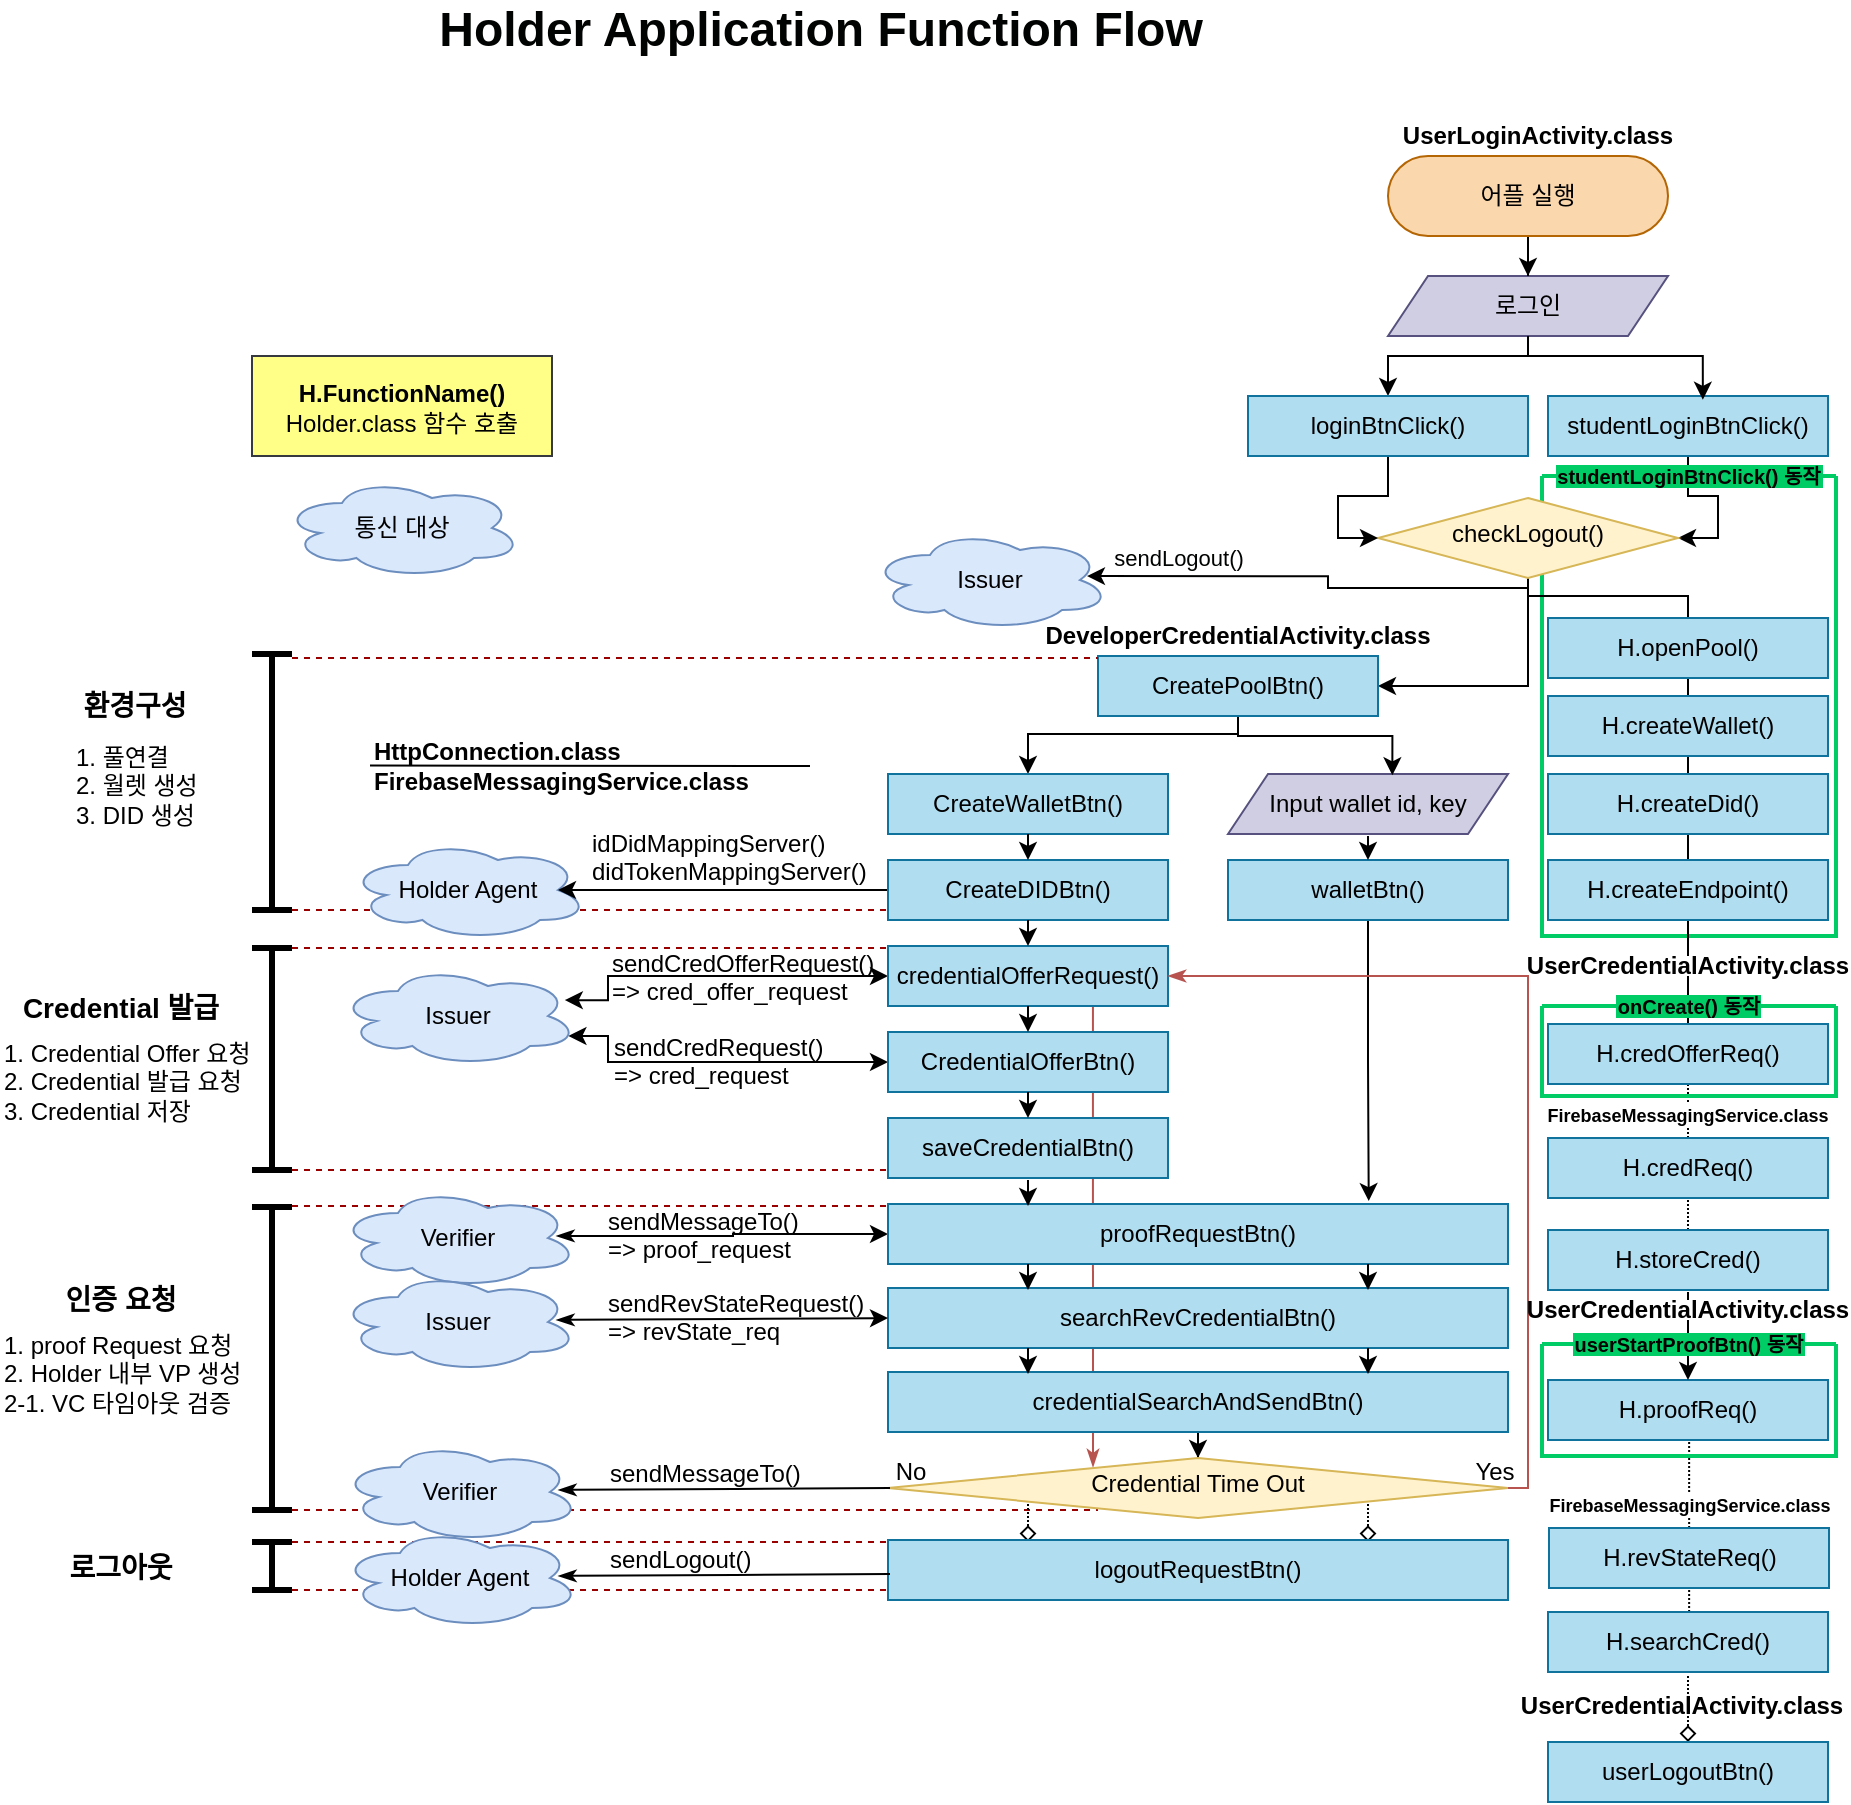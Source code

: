 <mxfile version="16.6.4" type="device"><diagram id="C5RBs43oDa-KdzZeNtuy" name="Page-1"><mxGraphModel dx="701" dy="472" grid="1" gridSize="10" guides="1" tooltips="1" connect="1" arrows="1" fold="1" page="1" pageScale="1" pageWidth="827" pageHeight="1169" math="0" shadow="0"><root><mxCell id="WIyWlLk6GJQsqaUBKTNV-0"/><mxCell id="WIyWlLk6GJQsqaUBKTNV-1" parent="WIyWlLk6GJQsqaUBKTNV-0"/><mxCell id="eIqu_vTWNBkJ_Z2LOoDF-22" value="" style="line;strokeWidth=1;html=1;perimeter=backbonePerimeter;points=[];outlineConnect=0;strokeColor=#990000;dashed=1;" parent="WIyWlLk6GJQsqaUBKTNV-1" vertex="1"><mxGeometry x="144" y="825" width="403" height="10" as="geometry"/></mxCell><mxCell id="eIqu_vTWNBkJ_Z2LOoDF-21" value="" style="line;strokeWidth=1;html=1;perimeter=backbonePerimeter;points=[];outlineConnect=0;strokeColor=#990000;dashed=1;" parent="WIyWlLk6GJQsqaUBKTNV-1" vertex="1"><mxGeometry x="144" y="801" width="403" height="10" as="geometry"/></mxCell><mxCell id="eIqu_vTWNBkJ_Z2LOoDF-17" value="" style="line;strokeWidth=1;html=1;perimeter=backbonePerimeter;points=[];outlineConnect=0;strokeColor=#990000;dashed=1;" parent="WIyWlLk6GJQsqaUBKTNV-1" vertex="1"><mxGeometry x="150" y="785" width="403" height="10" as="geometry"/></mxCell><mxCell id="eIqu_vTWNBkJ_Z2LOoDF-15" value="" style="line;strokeWidth=1;html=1;perimeter=backbonePerimeter;points=[];outlineConnect=0;strokeColor=#990000;dashed=1;" parent="WIyWlLk6GJQsqaUBKTNV-1" vertex="1"><mxGeometry x="150" y="633" width="403" height="10" as="geometry"/></mxCell><mxCell id="eIqu_vTWNBkJ_Z2LOoDF-10" value="" style="line;strokeWidth=1;html=1;perimeter=backbonePerimeter;points=[];outlineConnect=0;strokeColor=#990000;dashed=1;" parent="WIyWlLk6GJQsqaUBKTNV-1" vertex="1"><mxGeometry x="150" y="615" width="403" height="10" as="geometry"/></mxCell><mxCell id="eIqu_vTWNBkJ_Z2LOoDF-9" value="" style="line;strokeWidth=1;html=1;perimeter=backbonePerimeter;points=[];outlineConnect=0;strokeColor=#990000;dashed=1;" parent="WIyWlLk6GJQsqaUBKTNV-1" vertex="1"><mxGeometry x="150" y="504" width="403" height="10" as="geometry"/></mxCell><mxCell id="eIqu_vTWNBkJ_Z2LOoDF-6" value="" style="line;strokeWidth=1;html=1;perimeter=backbonePerimeter;points=[];outlineConnect=0;strokeColor=#990000;dashed=1;" parent="WIyWlLk6GJQsqaUBKTNV-1" vertex="1"><mxGeometry x="150" y="485" width="403" height="10" as="geometry"/></mxCell><mxCell id="JLQOrf-oSDOlbrlvOfCy-137" value="" style="endArrow=diamond;html=1;rounded=1;entryX=0.5;entryY=0;entryDx=0;entryDy=0;dashed=1;dashPattern=1 1;endFill=0;" parent="WIyWlLk6GJQsqaUBKTNV-1" target="JLQOrf-oSDOlbrlvOfCy-135" edge="1"><mxGeometry width="50" height="50" relative="1" as="geometry"><mxPoint x="848" y="873" as="sourcePoint"/><mxPoint x="698" y="816" as="targetPoint"/></mxGeometry></mxCell><mxCell id="JLQOrf-oSDOlbrlvOfCy-134" value="" style="endArrow=none;dashed=1;html=1;strokeWidth=1;rounded=0;fontSize=9;entryX=0.5;entryY=0;entryDx=0;entryDy=0;dashPattern=1 1;endFill=0;startArrow=none;startFill=0;" parent="WIyWlLk6GJQsqaUBKTNV-1" edge="1"><mxGeometry width="50" height="50" relative="1" as="geometry"><mxPoint x="848.57" y="845" as="sourcePoint"/><mxPoint x="848.57" y="742" as="targetPoint"/></mxGeometry></mxCell><mxCell id="JLQOrf-oSDOlbrlvOfCy-20" style="edgeStyle=orthogonalEdgeStyle;rounded=0;orthogonalLoop=1;jettySize=auto;html=1;entryX=1;entryY=0.5;entryDx=0;entryDy=0;" parent="WIyWlLk6GJQsqaUBKTNV-1" source="JLQOrf-oSDOlbrlvOfCy-17" target="WIyWlLk6GJQsqaUBKTNV-6" edge="1"><mxGeometry relative="1" as="geometry"/></mxCell><mxCell id="JLQOrf-oSDOlbrlvOfCy-128" value="studentLoginBtnClick() 동작" style="swimlane;startSize=0;rounded=0;shadow=0;fontSize=10;fillColor=default;strokeColor=#00CC66;gradientColor=none;strokeWidth=2;fontStyle=1;labelBackgroundColor=#00CC66;fontColor=#000301;" parent="WIyWlLk6GJQsqaUBKTNV-1" vertex="1"><mxGeometry x="775" y="273" width="147" height="230" as="geometry"/></mxCell><mxCell id="JLQOrf-oSDOlbrlvOfCy-124" value="" style="endArrow=none;dashed=1;html=1;strokeWidth=1;rounded=0;fontSize=9;entryX=0.5;entryY=0;entryDx=0;entryDy=0;dashPattern=1 1;endFill=0;startArrow=none;startFill=0;" parent="WIyWlLk6GJQsqaUBKTNV-1" source="JLQOrf-oSDOlbrlvOfCy-121" target="JLQOrf-oSDOlbrlvOfCy-112" edge="1"><mxGeometry width="50" height="50" relative="1" as="geometry"><mxPoint x="699" y="667" as="sourcePoint"/><mxPoint x="749" y="617" as="targetPoint"/></mxGeometry></mxCell><mxCell id="JLQOrf-oSDOlbrlvOfCy-104" value="" style="endArrow=diamond;html=1;rounded=1;entryX=0.5;entryY=0;entryDx=0;entryDy=0;dashed=1;dashPattern=1 1;endFill=0;" parent="WIyWlLk6GJQsqaUBKTNV-1" edge="1"><mxGeometry width="50" height="50" relative="1" as="geometry"><mxPoint x="518" y="773" as="sourcePoint"/><mxPoint x="518" y="806" as="targetPoint"/></mxGeometry></mxCell><mxCell id="JLQOrf-oSDOlbrlvOfCy-103" value="" style="endArrow=diamond;html=1;rounded=1;entryX=0.5;entryY=0;entryDx=0;entryDy=0;dashed=1;dashPattern=1 1;endFill=0;" parent="WIyWlLk6GJQsqaUBKTNV-1" edge="1"><mxGeometry width="50" height="50" relative="1" as="geometry"><mxPoint x="688" y="773" as="sourcePoint"/><mxPoint x="688" y="806" as="targetPoint"/></mxGeometry></mxCell><mxCell id="JLQOrf-oSDOlbrlvOfCy-100" style="edgeStyle=orthogonalEdgeStyle;rounded=0;orthogonalLoop=1;jettySize=auto;html=1;startArrow=none;startFill=0;endArrow=classicThin;endFill=1;strokeColor=#B85450;entryX=0;entryY=0;entryDx=0;entryDy=0;" parent="WIyWlLk6GJQsqaUBKTNV-1" edge="1"><mxGeometry relative="1" as="geometry"><mxPoint x="550.476" y="535" as="sourcePoint"/><mxPoint x="550.5" y="768.5" as="targetPoint"/><Array as="points"><mxPoint x="551" y="768"/></Array></mxGeometry></mxCell><mxCell id="JLQOrf-oSDOlbrlvOfCy-36" style="edgeStyle=orthogonalEdgeStyle;rounded=0;orthogonalLoop=1;jettySize=auto;html=1;entryX=1;entryY=0.5;entryDx=0;entryDy=0;" parent="WIyWlLk6GJQsqaUBKTNV-1" source="WIyWlLk6GJQsqaUBKTNV-6" target="JLQOrf-oSDOlbrlvOfCy-32" edge="1"><mxGeometry relative="1" as="geometry"/></mxCell><mxCell id="JLQOrf-oSDOlbrlvOfCy-37" style="edgeStyle=orthogonalEdgeStyle;rounded=0;orthogonalLoop=1;jettySize=auto;html=1;entryX=0.5;entryY=1;entryDx=0;entryDy=0;" parent="WIyWlLk6GJQsqaUBKTNV-1" source="WIyWlLk6GJQsqaUBKTNV-6" target="JLQOrf-oSDOlbrlvOfCy-112" edge="1"><mxGeometry relative="1" as="geometry"><Array as="points"><mxPoint x="768" y="333"/><mxPoint x="848" y="333"/></Array></mxGeometry></mxCell><mxCell id="JLQOrf-oSDOlbrlvOfCy-140" style="edgeStyle=orthogonalEdgeStyle;rounded=0;orthogonalLoop=1;jettySize=auto;html=1;fontSize=11;fontColor=#000301;startArrow=none;startFill=0;endArrow=classic;endFill=1;strokeColor=#000000;strokeWidth=1;exitX=0.5;exitY=1;exitDx=0;exitDy=0;entryX=0.904;entryY=0.461;entryDx=0;entryDy=0;entryPerimeter=0;" parent="WIyWlLk6GJQsqaUBKTNV-1" source="WIyWlLk6GJQsqaUBKTNV-6" target="JLQOrf-oSDOlbrlvOfCy-139" edge="1"><mxGeometry relative="1" as="geometry"><mxPoint x="568" y="329" as="targetPoint"/><Array as="points"><mxPoint x="768" y="329"/><mxPoint x="668" y="329"/><mxPoint x="668" y="323"/></Array></mxGeometry></mxCell><mxCell id="WIyWlLk6GJQsqaUBKTNV-6" value="checkLogout()" style="rhombus;whiteSpace=wrap;html=1;shadow=0;fontFamily=Helvetica;fontSize=12;align=center;strokeWidth=1;spacing=6;spacingTop=-4;fillColor=#fff2cc;strokeColor=#d6b656;" parent="WIyWlLk6GJQsqaUBKTNV-1" vertex="1"><mxGeometry x="693" y="284" width="150" height="40" as="geometry"/></mxCell><mxCell id="JLQOrf-oSDOlbrlvOfCy-8" value="Holder Agent" style="ellipse;shape=cloud;whiteSpace=wrap;html=1;fillColor=#dae8fc;strokeColor=#6c8ebf;" parent="WIyWlLk6GJQsqaUBKTNV-1" vertex="1"><mxGeometry x="178" y="455" width="120" height="50" as="geometry"/></mxCell><mxCell id="JLQOrf-oSDOlbrlvOfCy-9" value="Issuer" style="ellipse;shape=cloud;whiteSpace=wrap;html=1;fillColor=#dae8fc;strokeColor=#6c8ebf;" parent="WIyWlLk6GJQsqaUBKTNV-1" vertex="1"><mxGeometry x="173" y="518" width="120" height="50" as="geometry"/></mxCell><mxCell id="JLQOrf-oSDOlbrlvOfCy-11" value="UserLoginActivity.class" style="text;html=1;fillColor=none;align=center;verticalAlign=middle;whiteSpace=wrap;rounded=0;fontStyle=1;shadow=0;" parent="WIyWlLk6GJQsqaUBKTNV-1" vertex="1"><mxGeometry x="703" y="93" width="140" height="20" as="geometry"/></mxCell><mxCell id="JLQOrf-oSDOlbrlvOfCy-18" style="edgeStyle=orthogonalEdgeStyle;rounded=0;orthogonalLoop=1;jettySize=auto;html=1;entryX=0.5;entryY=0;entryDx=0;entryDy=0;" parent="WIyWlLk6GJQsqaUBKTNV-1" source="JLQOrf-oSDOlbrlvOfCy-13" target="JLQOrf-oSDOlbrlvOfCy-15" edge="1"><mxGeometry relative="1" as="geometry"><Array as="points"><mxPoint x="768" y="213"/><mxPoint x="698" y="213"/></Array></mxGeometry></mxCell><mxCell id="JLQOrf-oSDOlbrlvOfCy-13" value="로그인" style="shape=parallelogram;perimeter=parallelogramPerimeter;whiteSpace=wrap;html=1;fixedSize=1;rounded=0;shadow=0;fillColor=#d0cee2;strokeColor=#56517e;" parent="WIyWlLk6GJQsqaUBKTNV-1" vertex="1"><mxGeometry x="698" y="173" width="140" height="30" as="geometry"/></mxCell><mxCell id="JLQOrf-oSDOlbrlvOfCy-16" value="" style="edgeStyle=orthogonalEdgeStyle;rounded=0;orthogonalLoop=1;jettySize=auto;html=1;" parent="WIyWlLk6GJQsqaUBKTNV-1" source="JLQOrf-oSDOlbrlvOfCy-14" target="JLQOrf-oSDOlbrlvOfCy-13" edge="1"><mxGeometry relative="1" as="geometry"/></mxCell><mxCell id="JLQOrf-oSDOlbrlvOfCy-14" value="어플 실행" style="rounded=1;whiteSpace=wrap;html=1;shadow=0;arcSize=50;fillColor=#fad7ac;strokeColor=#b46504;" parent="WIyWlLk6GJQsqaUBKTNV-1" vertex="1"><mxGeometry x="698" y="113" width="140" height="40" as="geometry"/></mxCell><mxCell id="JLQOrf-oSDOlbrlvOfCy-21" style="edgeStyle=orthogonalEdgeStyle;rounded=0;orthogonalLoop=1;jettySize=auto;html=1;entryX=0;entryY=0.5;entryDx=0;entryDy=0;" parent="WIyWlLk6GJQsqaUBKTNV-1" source="JLQOrf-oSDOlbrlvOfCy-15" target="WIyWlLk6GJQsqaUBKTNV-6" edge="1"><mxGeometry relative="1" as="geometry"/></mxCell><mxCell id="JLQOrf-oSDOlbrlvOfCy-15" value="&lt;span style=&quot;font-size: 12px&quot;&gt;loginBtnClick()&lt;/span&gt;" style="rounded=0;whiteSpace=wrap;html=1;shadow=0;fillColor=#b1ddf0;strokeColor=#10739e;" parent="WIyWlLk6GJQsqaUBKTNV-1" vertex="1"><mxGeometry x="628" y="233" width="140" height="30" as="geometry"/></mxCell><mxCell id="JLQOrf-oSDOlbrlvOfCy-17" value="&lt;span style=&quot;font-size: 12px&quot;&gt;studentLoginBtnClick()&lt;/span&gt;" style="rounded=0;whiteSpace=wrap;html=1;shadow=0;fillColor=#b1ddf0;strokeColor=#10739e;" parent="WIyWlLk6GJQsqaUBKTNV-1" vertex="1"><mxGeometry x="778" y="233" width="140" height="30" as="geometry"/></mxCell><mxCell id="JLQOrf-oSDOlbrlvOfCy-22" value="DeveloperCredentialActivity.class" style="text;html=1;fillColor=none;align=center;verticalAlign=middle;whiteSpace=wrap;rounded=0;fontStyle=1;shadow=0;" parent="WIyWlLk6GJQsqaUBKTNV-1" vertex="1"><mxGeometry x="553" y="343" width="140" height="20" as="geometry"/></mxCell><mxCell id="JLQOrf-oSDOlbrlvOfCy-25" value="&lt;div&gt;&lt;span style=&quot;font-size: 12px&quot;&gt;H.openPool()&lt;/span&gt;&lt;/div&gt;" style="rounded=0;whiteSpace=wrap;html=1;shadow=0;fillColor=#b1ddf0;strokeColor=#10739e;" parent="WIyWlLk6GJQsqaUBKTNV-1" vertex="1"><mxGeometry x="778" y="344" width="140" height="30" as="geometry"/></mxCell><mxCell id="JLQOrf-oSDOlbrlvOfCy-26" value="&lt;div&gt;&lt;span&gt;H.createWallet()&lt;/span&gt;&lt;/div&gt;" style="rounded=0;whiteSpace=wrap;html=1;shadow=0;fillColor=#b1ddf0;strokeColor=#10739e;" parent="WIyWlLk6GJQsqaUBKTNV-1" vertex="1"><mxGeometry x="778" y="383" width="140" height="30" as="geometry"/></mxCell><mxCell id="JLQOrf-oSDOlbrlvOfCy-27" value="&lt;div&gt;&lt;span&gt;H.createDid()&lt;/span&gt;&lt;/div&gt;" style="rounded=0;whiteSpace=wrap;html=1;shadow=0;fillColor=#b1ddf0;strokeColor=#10739e;" parent="WIyWlLk6GJQsqaUBKTNV-1" vertex="1"><mxGeometry x="778" y="422" width="140" height="30" as="geometry"/></mxCell><mxCell id="JLQOrf-oSDOlbrlvOfCy-28" value="&lt;div&gt;&lt;span&gt;H.createEndpoint()&lt;/span&gt;&lt;br&gt;&lt;/div&gt;" style="rounded=0;whiteSpace=wrap;html=1;shadow=0;fillColor=#b1ddf0;strokeColor=#10739e;" parent="WIyWlLk6GJQsqaUBKTNV-1" vertex="1"><mxGeometry x="778" y="465" width="140" height="30" as="geometry"/></mxCell><mxCell id="JLQOrf-oSDOlbrlvOfCy-29" value="UserCredentialActivity.class" style="text;html=1;fillColor=default;align=center;verticalAlign=middle;whiteSpace=wrap;rounded=0;fontStyle=1;shadow=0;" parent="WIyWlLk6GJQsqaUBKTNV-1" vertex="1"><mxGeometry x="778" y="513" width="140" height="10" as="geometry"/></mxCell><mxCell id="JLQOrf-oSDOlbrlvOfCy-30" value="Input wallet id, key" style="shape=parallelogram;perimeter=parallelogramPerimeter;whiteSpace=wrap;html=1;fixedSize=1;rounded=0;shadow=0;fillColor=#d0cee2;strokeColor=#56517e;" parent="WIyWlLk6GJQsqaUBKTNV-1" vertex="1"><mxGeometry x="618" y="422" width="140" height="30" as="geometry"/></mxCell><mxCell id="JLQOrf-oSDOlbrlvOfCy-52" style="edgeStyle=orthogonalEdgeStyle;rounded=0;orthogonalLoop=1;jettySize=auto;html=1;entryX=0.227;entryY=-0.048;entryDx=0;entryDy=0;entryPerimeter=0;" parent="WIyWlLk6GJQsqaUBKTNV-1" source="JLQOrf-oSDOlbrlvOfCy-31" edge="1"><mxGeometry relative="1" as="geometry"><mxPoint x="688.37" y="635.56" as="targetPoint"/></mxGeometry></mxCell><mxCell id="JLQOrf-oSDOlbrlvOfCy-31" value="&lt;div&gt;&lt;span style=&quot;font-size: 12px&quot;&gt;walletBtn()&lt;/span&gt;&lt;/div&gt;" style="rounded=0;whiteSpace=wrap;html=1;shadow=0;fillColor=#b1ddf0;strokeColor=#10739e;" parent="WIyWlLk6GJQsqaUBKTNV-1" vertex="1"><mxGeometry x="618" y="465" width="140" height="30" as="geometry"/></mxCell><mxCell id="JLQOrf-oSDOlbrlvOfCy-63" style="edgeStyle=orthogonalEdgeStyle;rounded=0;orthogonalLoop=1;jettySize=auto;html=1;entryX=0.5;entryY=0;entryDx=0;entryDy=0;" parent="WIyWlLk6GJQsqaUBKTNV-1" source="JLQOrf-oSDOlbrlvOfCy-32" target="JLQOrf-oSDOlbrlvOfCy-33" edge="1"><mxGeometry relative="1" as="geometry"><Array as="points"><mxPoint x="623" y="402"/><mxPoint x="518" y="402"/></Array></mxGeometry></mxCell><mxCell id="JLQOrf-oSDOlbrlvOfCy-64" style="edgeStyle=orthogonalEdgeStyle;rounded=0;orthogonalLoop=1;jettySize=auto;html=1;entryX=0.587;entryY=0.022;entryDx=0;entryDy=0;entryPerimeter=0;" parent="WIyWlLk6GJQsqaUBKTNV-1" source="JLQOrf-oSDOlbrlvOfCy-32" target="JLQOrf-oSDOlbrlvOfCy-30" edge="1"><mxGeometry relative="1" as="geometry"><Array as="points"><mxPoint x="623" y="403"/><mxPoint x="700" y="403"/></Array></mxGeometry></mxCell><mxCell id="JLQOrf-oSDOlbrlvOfCy-32" value="&lt;div&gt;&lt;span style=&quot;font-size: 12px&quot;&gt;CreatePoolBtn()&lt;/span&gt;&lt;/div&gt;" style="rounded=0;whiteSpace=wrap;html=1;shadow=0;fillColor=#b1ddf0;strokeColor=#10739e;" parent="WIyWlLk6GJQsqaUBKTNV-1" vertex="1"><mxGeometry x="553" y="363" width="140" height="30" as="geometry"/></mxCell><mxCell id="JLQOrf-oSDOlbrlvOfCy-33" value="&lt;div&gt;&lt;span style=&quot;font-size: 12px&quot;&gt;CreateWalletBtn()&lt;/span&gt;&lt;/div&gt;" style="rounded=0;whiteSpace=wrap;html=1;shadow=0;fillColor=#b1ddf0;strokeColor=#10739e;" parent="WIyWlLk6GJQsqaUBKTNV-1" vertex="1"><mxGeometry x="448" y="422" width="140" height="30" as="geometry"/></mxCell><mxCell id="JLQOrf-oSDOlbrlvOfCy-67" style="edgeStyle=orthogonalEdgeStyle;rounded=0;orthogonalLoop=1;jettySize=auto;html=1;entryX=0.875;entryY=0.5;entryDx=0;entryDy=0;entryPerimeter=0;" parent="WIyWlLk6GJQsqaUBKTNV-1" source="JLQOrf-oSDOlbrlvOfCy-34" target="JLQOrf-oSDOlbrlvOfCy-8" edge="1"><mxGeometry relative="1" as="geometry"><Array as="points"><mxPoint x="328" y="480"/><mxPoint x="328" y="480"/></Array></mxGeometry></mxCell><mxCell id="JLQOrf-oSDOlbrlvOfCy-34" value="&lt;div&gt;&lt;span style=&quot;font-size: 12px&quot;&gt;CreateDIDBtn()&lt;/span&gt;&lt;/div&gt;" style="rounded=0;whiteSpace=wrap;html=1;shadow=0;fillColor=#b1ddf0;strokeColor=#10739e;" parent="WIyWlLk6GJQsqaUBKTNV-1" vertex="1"><mxGeometry x="448" y="465" width="140" height="30" as="geometry"/></mxCell><mxCell id="JLQOrf-oSDOlbrlvOfCy-41" value="" style="endArrow=classic;html=1;rounded=0;exitX=0.5;exitY=1;exitDx=0;exitDy=0;entryX=0.5;entryY=0;entryDx=0;entryDy=0;" parent="WIyWlLk6GJQsqaUBKTNV-1" source="JLQOrf-oSDOlbrlvOfCy-33" target="JLQOrf-oSDOlbrlvOfCy-34" edge="1"><mxGeometry width="50" height="50" relative="1" as="geometry"><mxPoint x="498" y="453" as="sourcePoint"/><mxPoint x="548" y="403" as="targetPoint"/></mxGeometry></mxCell><mxCell id="JLQOrf-oSDOlbrlvOfCy-42" value="" style="endArrow=classic;html=1;rounded=0;" parent="WIyWlLk6GJQsqaUBKTNV-1" target="JLQOrf-oSDOlbrlvOfCy-31" edge="1"><mxGeometry width="50" height="50" relative="1" as="geometry"><mxPoint x="688" y="453" as="sourcePoint"/><mxPoint x="868" y="481" as="targetPoint"/></mxGeometry></mxCell><mxCell id="JLQOrf-oSDOlbrlvOfCy-74" style="edgeStyle=orthogonalEdgeStyle;rounded=0;orthogonalLoop=1;jettySize=auto;html=1;entryX=0.945;entryY=0.341;entryDx=0;entryDy=0;entryPerimeter=0;startArrow=classic;startFill=1;" parent="WIyWlLk6GJQsqaUBKTNV-1" source="JLQOrf-oSDOlbrlvOfCy-43" target="JLQOrf-oSDOlbrlvOfCy-9" edge="1"><mxGeometry relative="1" as="geometry"><Array as="points"><mxPoint x="308" y="523"/><mxPoint x="308" y="535"/></Array></mxGeometry></mxCell><mxCell id="JLQOrf-oSDOlbrlvOfCy-43" value="credentialOfferRequest()" style="rounded=0;whiteSpace=wrap;html=1;shadow=0;fillColor=#b1ddf0;strokeColor=#10739e;" parent="WIyWlLk6GJQsqaUBKTNV-1" vertex="1"><mxGeometry x="448" y="508" width="140" height="30" as="geometry"/></mxCell><mxCell id="JLQOrf-oSDOlbrlvOfCy-44" value="" style="endArrow=classic;html=1;rounded=0;exitX=0.5;exitY=1;exitDx=0;exitDy=0;entryX=0.5;entryY=0;entryDx=0;entryDy=0;" parent="WIyWlLk6GJQsqaUBKTNV-1" target="JLQOrf-oSDOlbrlvOfCy-43" edge="1"><mxGeometry width="50" height="50" relative="1" as="geometry"><mxPoint x="518" y="495" as="sourcePoint"/><mxPoint x="548" y="446" as="targetPoint"/></mxGeometry></mxCell><mxCell id="JLQOrf-oSDOlbrlvOfCy-75" style="edgeStyle=orthogonalEdgeStyle;rounded=0;orthogonalLoop=1;jettySize=auto;html=1;entryX=0.96;entryY=0.7;entryDx=0;entryDy=0;entryPerimeter=0;startArrow=classic;startFill=1;" parent="WIyWlLk6GJQsqaUBKTNV-1" source="JLQOrf-oSDOlbrlvOfCy-45" target="JLQOrf-oSDOlbrlvOfCy-9" edge="1"><mxGeometry relative="1" as="geometry"><Array as="points"><mxPoint x="308" y="566"/><mxPoint x="308" y="553"/></Array></mxGeometry></mxCell><mxCell id="JLQOrf-oSDOlbrlvOfCy-45" value="CredentialOfferBtn()" style="rounded=0;whiteSpace=wrap;html=1;shadow=0;fillColor=#b1ddf0;strokeColor=#10739e;" parent="WIyWlLk6GJQsqaUBKTNV-1" vertex="1"><mxGeometry x="448" y="551" width="140" height="30" as="geometry"/></mxCell><mxCell id="JLQOrf-oSDOlbrlvOfCy-46" value="" style="endArrow=classic;html=1;rounded=0;exitX=0.5;exitY=1;exitDx=0;exitDy=0;entryX=0.5;entryY=0;entryDx=0;entryDy=0;" parent="WIyWlLk6GJQsqaUBKTNV-1" target="JLQOrf-oSDOlbrlvOfCy-45" edge="1"><mxGeometry width="50" height="50" relative="1" as="geometry"><mxPoint x="518" y="538" as="sourcePoint"/><mxPoint x="548" y="489" as="targetPoint"/></mxGeometry></mxCell><mxCell id="JLQOrf-oSDOlbrlvOfCy-47" value="saveCredentialBtn()" style="rounded=0;whiteSpace=wrap;html=1;shadow=0;fillColor=#b1ddf0;strokeColor=#10739e;" parent="WIyWlLk6GJQsqaUBKTNV-1" vertex="1"><mxGeometry x="448" y="594" width="140" height="30" as="geometry"/></mxCell><mxCell id="JLQOrf-oSDOlbrlvOfCy-48" value="" style="endArrow=classic;html=1;rounded=0;exitX=0.5;exitY=1;exitDx=0;exitDy=0;entryX=0.5;entryY=0;entryDx=0;entryDy=0;" parent="WIyWlLk6GJQsqaUBKTNV-1" target="JLQOrf-oSDOlbrlvOfCy-47" edge="1"><mxGeometry width="50" height="50" relative="1" as="geometry"><mxPoint x="518" y="581" as="sourcePoint"/><mxPoint x="548" y="532" as="targetPoint"/></mxGeometry></mxCell><mxCell id="JLQOrf-oSDOlbrlvOfCy-87" style="edgeStyle=orthogonalEdgeStyle;rounded=0;orthogonalLoop=1;jettySize=auto;html=1;entryX=0.91;entryY=0.479;entryDx=0;entryDy=0;entryPerimeter=0;startArrow=classic;startFill=1;endArrow=classicThin;endFill=1;" parent="WIyWlLk6GJQsqaUBKTNV-1" source="JLQOrf-oSDOlbrlvOfCy-49" target="JLQOrf-oSDOlbrlvOfCy-81" edge="1"><mxGeometry relative="1" as="geometry"/></mxCell><mxCell id="JLQOrf-oSDOlbrlvOfCy-49" value="proofRequestBtn()" style="rounded=0;whiteSpace=wrap;html=1;shadow=0;fillColor=#b1ddf0;strokeColor=#10739e;" parent="WIyWlLk6GJQsqaUBKTNV-1" vertex="1"><mxGeometry x="448" y="637" width="310" height="30" as="geometry"/></mxCell><mxCell id="JLQOrf-oSDOlbrlvOfCy-51" value="" style="endArrow=classic;html=1;rounded=0;exitX=0.5;exitY=1;exitDx=0;exitDy=0;entryX=0.5;entryY=0;entryDx=0;entryDy=0;" parent="WIyWlLk6GJQsqaUBKTNV-1" edge="1"><mxGeometry width="50" height="50" relative="1" as="geometry"><mxPoint x="518" y="625" as="sourcePoint"/><mxPoint x="518" y="638" as="targetPoint"/></mxGeometry></mxCell><mxCell id="JLQOrf-oSDOlbrlvOfCy-53" value="searchRevCredentialBtn()" style="rounded=0;whiteSpace=wrap;html=1;shadow=0;fillColor=#b1ddf0;strokeColor=#10739e;" parent="WIyWlLk6GJQsqaUBKTNV-1" vertex="1"><mxGeometry x="448" y="679" width="310" height="30" as="geometry"/></mxCell><mxCell id="JLQOrf-oSDOlbrlvOfCy-54" value="" style="endArrow=classic;html=1;rounded=0;exitX=0.5;exitY=1;exitDx=0;exitDy=0;entryX=0.5;entryY=0;entryDx=0;entryDy=0;" parent="WIyWlLk6GJQsqaUBKTNV-1" edge="1"><mxGeometry width="50" height="50" relative="1" as="geometry"><mxPoint x="688" y="667" as="sourcePoint"/><mxPoint x="688" y="680" as="targetPoint"/></mxGeometry></mxCell><mxCell id="JLQOrf-oSDOlbrlvOfCy-56" value="" style="endArrow=classic;html=1;rounded=0;exitX=0.5;exitY=1;exitDx=0;exitDy=0;entryX=0.5;entryY=0;entryDx=0;entryDy=0;" parent="WIyWlLk6GJQsqaUBKTNV-1" edge="1"><mxGeometry width="50" height="50" relative="1" as="geometry"><mxPoint x="518" y="667" as="sourcePoint"/><mxPoint x="518" y="680" as="targetPoint"/></mxGeometry></mxCell><mxCell id="JLQOrf-oSDOlbrlvOfCy-62" value="" style="edgeStyle=orthogonalEdgeStyle;rounded=0;orthogonalLoop=1;jettySize=auto;html=1;" parent="WIyWlLk6GJQsqaUBKTNV-1" source="JLQOrf-oSDOlbrlvOfCy-57" target="JLQOrf-oSDOlbrlvOfCy-60" edge="1"><mxGeometry relative="1" as="geometry"/></mxCell><mxCell id="JLQOrf-oSDOlbrlvOfCy-57" value="credentialSearchAndSendBtn()" style="rounded=0;whiteSpace=wrap;html=1;shadow=0;fillColor=#b1ddf0;strokeColor=#10739e;" parent="WIyWlLk6GJQsqaUBKTNV-1" vertex="1"><mxGeometry x="448" y="721" width="310" height="30" as="geometry"/></mxCell><mxCell id="JLQOrf-oSDOlbrlvOfCy-58" value="" style="endArrow=classic;html=1;rounded=0;exitX=0.5;exitY=1;exitDx=0;exitDy=0;entryX=0.5;entryY=0;entryDx=0;entryDy=0;" parent="WIyWlLk6GJQsqaUBKTNV-1" edge="1"><mxGeometry width="50" height="50" relative="1" as="geometry"><mxPoint x="688" y="709" as="sourcePoint"/><mxPoint x="688" y="722" as="targetPoint"/></mxGeometry></mxCell><mxCell id="JLQOrf-oSDOlbrlvOfCy-59" value="" style="endArrow=classic;html=1;rounded=0;exitX=0.5;exitY=1;exitDx=0;exitDy=0;entryX=0.5;entryY=0;entryDx=0;entryDy=0;" parent="WIyWlLk6GJQsqaUBKTNV-1" edge="1"><mxGeometry width="50" height="50" relative="1" as="geometry"><mxPoint x="518" y="709" as="sourcePoint"/><mxPoint x="518" y="722" as="targetPoint"/></mxGeometry></mxCell><mxCell id="JLQOrf-oSDOlbrlvOfCy-98" style="edgeStyle=orthogonalEdgeStyle;rounded=0;orthogonalLoop=1;jettySize=auto;html=1;entryX=1;entryY=0.5;entryDx=0;entryDy=0;startArrow=none;startFill=0;endArrow=classicThin;endFill=1;strokeColor=#B85450;" parent="WIyWlLk6GJQsqaUBKTNV-1" source="JLQOrf-oSDOlbrlvOfCy-60" target="JLQOrf-oSDOlbrlvOfCy-43" edge="1"><mxGeometry relative="1" as="geometry"><Array as="points"><mxPoint x="768" y="779"/><mxPoint x="768" y="523"/></Array></mxGeometry></mxCell><mxCell id="JLQOrf-oSDOlbrlvOfCy-60" value="Credential Time Out" style="rhombus;whiteSpace=wrap;html=1;shadow=0;fontFamily=Helvetica;fontSize=12;align=center;strokeWidth=1;spacing=6;spacingTop=-4;fillColor=#fff2cc;strokeColor=#d6b656;" parent="WIyWlLk6GJQsqaUBKTNV-1" vertex="1"><mxGeometry x="448" y="764" width="310" height="30" as="geometry"/></mxCell><mxCell id="JLQOrf-oSDOlbrlvOfCy-68" value="idDidMappingServer()&lt;br&gt;&lt;span style=&quot;font-size: 12px&quot;&gt;didTokenMappingServer()&lt;/span&gt;&lt;br&gt;" style="text;whiteSpace=wrap;html=1;" parent="WIyWlLk6GJQsqaUBKTNV-1" vertex="1"><mxGeometry x="298" y="443" width="140" height="30" as="geometry"/></mxCell><mxCell id="JLQOrf-oSDOlbrlvOfCy-76" value="sendCredOfferRequest()&lt;br&gt;=&amp;gt; cred_offer_request" style="text;whiteSpace=wrap;html=1;" parent="WIyWlLk6GJQsqaUBKTNV-1" vertex="1"><mxGeometry x="308" y="503" width="130" height="30" as="geometry"/></mxCell><mxCell id="JLQOrf-oSDOlbrlvOfCy-80" value="sendCredRequest()&lt;br&gt;=&amp;gt; cred_request" style="text;whiteSpace=wrap;html=1;" parent="WIyWlLk6GJQsqaUBKTNV-1" vertex="1"><mxGeometry x="309" y="545" width="130" height="20" as="geometry"/></mxCell><mxCell id="JLQOrf-oSDOlbrlvOfCy-81" value="Verifier" style="ellipse;shape=cloud;whiteSpace=wrap;html=1;fillColor=#dae8fc;strokeColor=#6c8ebf;" parent="WIyWlLk6GJQsqaUBKTNV-1" vertex="1"><mxGeometry x="173" y="629" width="120" height="50" as="geometry"/></mxCell><mxCell id="JLQOrf-oSDOlbrlvOfCy-88" value="sendMessageTo()&lt;br&gt;=&amp;gt; proof_request" style="text;whiteSpace=wrap;html=1;" parent="WIyWlLk6GJQsqaUBKTNV-1" vertex="1"><mxGeometry x="306" y="632" width="130" height="20" as="geometry"/></mxCell><mxCell id="JLQOrf-oSDOlbrlvOfCy-89" style="edgeStyle=orthogonalEdgeStyle;rounded=0;orthogonalLoop=1;jettySize=auto;html=1;entryX=0.91;entryY=0.479;entryDx=0;entryDy=0;entryPerimeter=0;startArrow=classic;startFill=1;endArrow=classicThin;endFill=1;" parent="WIyWlLk6GJQsqaUBKTNV-1" target="JLQOrf-oSDOlbrlvOfCy-90" edge="1"><mxGeometry relative="1" as="geometry"><mxPoint x="448" y="694.034" as="sourcePoint"/></mxGeometry></mxCell><mxCell id="JLQOrf-oSDOlbrlvOfCy-90" value="Issuer" style="ellipse;shape=cloud;whiteSpace=wrap;html=1;fillColor=#dae8fc;strokeColor=#6c8ebf;" parent="WIyWlLk6GJQsqaUBKTNV-1" vertex="1"><mxGeometry x="173" y="671" width="120" height="50" as="geometry"/></mxCell><mxCell id="JLQOrf-oSDOlbrlvOfCy-91" value="sendRevStateRequest()&lt;br&gt;=&amp;gt; revState_req" style="text;whiteSpace=wrap;html=1;" parent="WIyWlLk6GJQsqaUBKTNV-1" vertex="1"><mxGeometry x="306" y="673" width="130" height="20" as="geometry"/></mxCell><mxCell id="JLQOrf-oSDOlbrlvOfCy-95" style="edgeStyle=orthogonalEdgeStyle;rounded=0;orthogonalLoop=1;jettySize=auto;html=1;entryX=0.91;entryY=0.479;entryDx=0;entryDy=0;entryPerimeter=0;startArrow=none;startFill=0;endArrow=classicThin;endFill=1;" parent="WIyWlLk6GJQsqaUBKTNV-1" target="JLQOrf-oSDOlbrlvOfCy-96" edge="1"><mxGeometry relative="1" as="geometry"><mxPoint x="449" y="779.034" as="sourcePoint"/></mxGeometry></mxCell><mxCell id="JLQOrf-oSDOlbrlvOfCy-96" value="Verifier" style="ellipse;shape=cloud;whiteSpace=wrap;html=1;fillColor=#dae8fc;strokeColor=#6c8ebf;" parent="WIyWlLk6GJQsqaUBKTNV-1" vertex="1"><mxGeometry x="174" y="756" width="120" height="50" as="geometry"/></mxCell><mxCell id="JLQOrf-oSDOlbrlvOfCy-97" value="sendMessageTo()" style="text;whiteSpace=wrap;html=1;" parent="WIyWlLk6GJQsqaUBKTNV-1" vertex="1"><mxGeometry x="307" y="758" width="130" height="20" as="geometry"/></mxCell><mxCell id="JLQOrf-oSDOlbrlvOfCy-99" value="Yes" style="text;html=1;align=center;verticalAlign=middle;resizable=0;points=[];autosize=1;strokeColor=none;fillColor=none;" parent="WIyWlLk6GJQsqaUBKTNV-1" vertex="1"><mxGeometry x="731" y="761" width="40" height="20" as="geometry"/></mxCell><mxCell id="JLQOrf-oSDOlbrlvOfCy-101" value="No" style="text;html=1;align=center;verticalAlign=middle;resizable=0;points=[];autosize=1;strokeColor=none;fillColor=none;" parent="WIyWlLk6GJQsqaUBKTNV-1" vertex="1"><mxGeometry x="444" y="761" width="30" height="20" as="geometry"/></mxCell><mxCell id="JLQOrf-oSDOlbrlvOfCy-102" value="logoutRequestBtn()" style="rounded=0;whiteSpace=wrap;html=1;shadow=0;fillColor=#b1ddf0;strokeColor=#10739e;" parent="WIyWlLk6GJQsqaUBKTNV-1" vertex="1"><mxGeometry x="448" y="805" width="310" height="30" as="geometry"/></mxCell><mxCell id="JLQOrf-oSDOlbrlvOfCy-105" style="edgeStyle=orthogonalEdgeStyle;rounded=0;orthogonalLoop=1;jettySize=auto;html=1;entryX=0.91;entryY=0.479;entryDx=0;entryDy=0;entryPerimeter=0;startArrow=none;startFill=0;endArrow=classicThin;endFill=1;" parent="WIyWlLk6GJQsqaUBKTNV-1" target="JLQOrf-oSDOlbrlvOfCy-106" edge="1"><mxGeometry relative="1" as="geometry"><mxPoint x="449" y="822.034" as="sourcePoint"/></mxGeometry></mxCell><mxCell id="JLQOrf-oSDOlbrlvOfCy-106" value="Holder Agent" style="ellipse;shape=cloud;whiteSpace=wrap;html=1;fillColor=#dae8fc;strokeColor=#6c8ebf;" parent="WIyWlLk6GJQsqaUBKTNV-1" vertex="1"><mxGeometry x="174" y="799" width="120" height="50" as="geometry"/></mxCell><mxCell id="JLQOrf-oSDOlbrlvOfCy-107" value="sendLogout()" style="text;whiteSpace=wrap;html=1;" parent="WIyWlLk6GJQsqaUBKTNV-1" vertex="1"><mxGeometry x="307" y="801" width="130" height="20" as="geometry"/></mxCell><mxCell id="JLQOrf-oSDOlbrlvOfCy-108" value="&lt;b&gt;HttpConnection.class&lt;br&gt;FirebaseMessagingService.class&lt;/b&gt;" style="text;html=1;strokeColor=none;fillColor=none;align=left;verticalAlign=middle;whiteSpace=wrap;rounded=0;shadow=0;" parent="WIyWlLk6GJQsqaUBKTNV-1" vertex="1"><mxGeometry x="189" y="403" width="60" height="30" as="geometry"/></mxCell><mxCell id="JLQOrf-oSDOlbrlvOfCy-111" value="" style="endArrow=none;html=1;rounded=0;strokeColor=#000000;" parent="WIyWlLk6GJQsqaUBKTNV-1" edge="1"><mxGeometry width="50" height="50" relative="1" as="geometry"><mxPoint x="189" y="417.75" as="sourcePoint"/><mxPoint x="409" y="418" as="targetPoint"/></mxGeometry></mxCell><mxCell id="JLQOrf-oSDOlbrlvOfCy-112" value="H.credOfferReq()" style="rounded=0;whiteSpace=wrap;html=1;shadow=0;fillColor=#b1ddf0;strokeColor=#10739e;" parent="WIyWlLk6GJQsqaUBKTNV-1" vertex="1"><mxGeometry x="778" y="547" width="140" height="30" as="geometry"/></mxCell><mxCell id="JLQOrf-oSDOlbrlvOfCy-120" value="H.credReq()" style="rounded=0;whiteSpace=wrap;html=1;shadow=0;fillColor=#b1ddf0;strokeColor=#10739e;" parent="WIyWlLk6GJQsqaUBKTNV-1" vertex="1"><mxGeometry x="778" y="604" width="140" height="30" as="geometry"/></mxCell><mxCell id="JLQOrf-oSDOlbrlvOfCy-121" value="H.storeCred()" style="rounded=0;whiteSpace=wrap;html=1;shadow=0;fillColor=#b1ddf0;strokeColor=#10739e;" parent="WIyWlLk6GJQsqaUBKTNV-1" vertex="1"><mxGeometry x="778" y="650" width="140" height="30" as="geometry"/></mxCell><mxCell id="JLQOrf-oSDOlbrlvOfCy-123" value="H.proofReq()" style="rounded=0;whiteSpace=wrap;html=1;shadow=0;fillColor=#b1ddf0;strokeColor=#10739e;" parent="WIyWlLk6GJQsqaUBKTNV-1" vertex="1"><mxGeometry x="778" y="725" width="140" height="30" as="geometry"/></mxCell><mxCell id="JLQOrf-oSDOlbrlvOfCy-122" value="&lt;font style=&quot;font-size: 9px&quot;&gt;FirebaseMessagingService.class&lt;/font&gt;" style="text;html=1;align=center;verticalAlign=middle;whiteSpace=wrap;rounded=0;fontStyle=1;shadow=0;fontSize=7;fillColor=default;" parent="WIyWlLk6GJQsqaUBKTNV-1" vertex="1"><mxGeometry x="778" y="586" width="140" height="13" as="geometry"/></mxCell><mxCell id="JLQOrf-oSDOlbrlvOfCy-126" value="" style="endArrow=classic;html=1;rounded=0;exitX=0.5;exitY=1;exitDx=0;exitDy=0;entryX=0.5;entryY=0;entryDx=0;entryDy=0;" parent="WIyWlLk6GJQsqaUBKTNV-1" target="JLQOrf-oSDOlbrlvOfCy-123" edge="1"><mxGeometry width="50" height="50" relative="1" as="geometry"><mxPoint x="848" y="681" as="sourcePoint"/><mxPoint x="848" y="694" as="targetPoint"/></mxGeometry></mxCell><mxCell id="JLQOrf-oSDOlbrlvOfCy-127" value="UserCredentialActivity.class" style="text;html=1;fillColor=default;align=center;verticalAlign=middle;whiteSpace=wrap;rounded=0;fontStyle=1;shadow=0;" parent="WIyWlLk6GJQsqaUBKTNV-1" vertex="1"><mxGeometry x="778" y="685" width="140" height="10" as="geometry"/></mxCell><mxCell id="JLQOrf-oSDOlbrlvOfCy-129" value="onCreate() 동작" style="swimlane;startSize=0;rounded=0;shadow=0;fontSize=10;fillColor=default;strokeColor=#00CC66;gradientColor=none;strokeWidth=2;fontStyle=1;labelBackgroundColor=#00CC66;fontColor=#000301;" parent="WIyWlLk6GJQsqaUBKTNV-1" vertex="1"><mxGeometry x="775" y="538" width="147" height="45" as="geometry"/></mxCell><mxCell id="JLQOrf-oSDOlbrlvOfCy-19" style="edgeStyle=orthogonalEdgeStyle;rounded=0;orthogonalLoop=1;jettySize=auto;html=1;entryX=0.553;entryY=0.063;entryDx=0;entryDy=0;entryPerimeter=0;" parent="WIyWlLk6GJQsqaUBKTNV-1" source="JLQOrf-oSDOlbrlvOfCy-13" target="JLQOrf-oSDOlbrlvOfCy-17" edge="1"><mxGeometry relative="1" as="geometry"><Array as="points"><mxPoint x="768" y="213"/><mxPoint x="855" y="213"/></Array></mxGeometry></mxCell><mxCell id="JLQOrf-oSDOlbrlvOfCy-130" value="H.revStateReq()" style="rounded=0;whiteSpace=wrap;html=1;shadow=0;fillColor=#b1ddf0;strokeColor=#10739e;" parent="WIyWlLk6GJQsqaUBKTNV-1" vertex="1"><mxGeometry x="778.5" y="799" width="140" height="30" as="geometry"/></mxCell><mxCell id="JLQOrf-oSDOlbrlvOfCy-131" value="H.searchCred()" style="rounded=0;whiteSpace=wrap;html=1;shadow=0;fillColor=#b1ddf0;strokeColor=#10739e;" parent="WIyWlLk6GJQsqaUBKTNV-1" vertex="1"><mxGeometry x="778" y="841" width="140" height="30" as="geometry"/></mxCell><mxCell id="JLQOrf-oSDOlbrlvOfCy-133" value="userStartProofBtn() 동작" style="swimlane;startSize=0;rounded=0;shadow=0;fontSize=10;fillColor=default;strokeColor=#00CC66;gradientColor=none;strokeWidth=2;fontStyle=1;labelBackgroundColor=#00CC66;fontColor=#000301;" parent="WIyWlLk6GJQsqaUBKTNV-1" vertex="1"><mxGeometry x="775" y="707" width="147" height="56" as="geometry"><mxRectangle x="637" y="774" width="150" height="20" as="alternateBounds"/></mxGeometry></mxCell><mxCell id="JLQOrf-oSDOlbrlvOfCy-132" value="&lt;font style=&quot;font-size: 9px&quot;&gt;FirebaseMessagingService.class&lt;/font&gt;" style="text;html=1;align=center;verticalAlign=middle;whiteSpace=wrap;rounded=0;fontStyle=1;shadow=0;fontSize=7;fillColor=default;" parent="WIyWlLk6GJQsqaUBKTNV-1" vertex="1"><mxGeometry x="778.5" y="781" width="140" height="13" as="geometry"/></mxCell><mxCell id="JLQOrf-oSDOlbrlvOfCy-135" value="userLogoutBtn()" style="rounded=0;whiteSpace=wrap;html=1;shadow=0;fillColor=#b1ddf0;strokeColor=#10739e;" parent="WIyWlLk6GJQsqaUBKTNV-1" vertex="1"><mxGeometry x="778" y="906" width="140" height="30" as="geometry"/></mxCell><mxCell id="JLQOrf-oSDOlbrlvOfCy-136" value="UserCredentialActivity.class" style="text;html=1;fillColor=default;align=center;verticalAlign=middle;whiteSpace=wrap;rounded=0;fontStyle=1;shadow=0;" parent="WIyWlLk6GJQsqaUBKTNV-1" vertex="1"><mxGeometry x="775" y="883" width="140" height="10" as="geometry"/></mxCell><mxCell id="JLQOrf-oSDOlbrlvOfCy-138" value="&lt;h1 style=&quot;font-size: 12px&quot;&gt;&lt;font style=&quot;font-size: 12px&quot;&gt;&lt;span style=&quot;font-size: 12px&quot;&gt;&lt;br&gt;H.FunctionName()&lt;br&gt;&lt;/span&gt;&lt;/font&gt;&lt;span style=&quot;font-weight: normal&quot;&gt;Holder.class 함수 호출&lt;/span&gt;&lt;/h1&gt;" style="text;html=1;strokeColor=#36393d;fillColor=#ffff88;spacing=5;spacingTop=-20;whiteSpace=wrap;overflow=hidden;rounded=0;shadow=0;labelBackgroundColor=none;fontSize=10;align=center;verticalAlign=top;horizontal=1;" parent="WIyWlLk6GJQsqaUBKTNV-1" vertex="1"><mxGeometry x="130" y="213" width="150" height="50" as="geometry"/></mxCell><mxCell id="JLQOrf-oSDOlbrlvOfCy-139" value="Issuer" style="ellipse;shape=cloud;whiteSpace=wrap;html=1;fillColor=#dae8fc;strokeColor=#6c8ebf;" parent="WIyWlLk6GJQsqaUBKTNV-1" vertex="1"><mxGeometry x="439" y="300" width="120" height="50" as="geometry"/></mxCell><mxCell id="JLQOrf-oSDOlbrlvOfCy-141" value="sendLogout()" style="text;html=1;align=center;verticalAlign=middle;resizable=0;points=[];autosize=1;strokeColor=none;fillColor=none;fontSize=11;fontColor=#000301;" parent="WIyWlLk6GJQsqaUBKTNV-1" vertex="1"><mxGeometry x="553" y="304" width="80" height="20" as="geometry"/></mxCell><mxCell id="JLQOrf-oSDOlbrlvOfCy-143" value="&lt;font size=&quot;1&quot;&gt;&lt;b style=&quot;font-size: 24px&quot;&gt;Holder Application Function Flow&lt;/b&gt;&lt;/font&gt;" style="text;html=1;align=center;verticalAlign=middle;resizable=0;points=[];autosize=1;strokeColor=none;fillColor=none;fontSize=11;fontColor=#000301;" parent="WIyWlLk6GJQsqaUBKTNV-1" vertex="1"><mxGeometry x="214" y="40" width="400" height="20" as="geometry"/></mxCell><mxCell id="eIqu_vTWNBkJ_Z2LOoDF-0" value="" style="shape=crossbar;whiteSpace=wrap;html=1;rounded=1;direction=south;strokeWidth=3;" parent="WIyWlLk6GJQsqaUBKTNV-1" vertex="1"><mxGeometry x="130" y="362" width="20" height="128" as="geometry"/></mxCell><mxCell id="eIqu_vTWNBkJ_Z2LOoDF-3" value="1. 풀연결&lt;br&gt;&lt;div&gt;&lt;span&gt;2. 월렛 생성&lt;/span&gt;&lt;/div&gt;&lt;div&gt;3. DID 생성&lt;/div&gt;" style="text;html=1;align=left;verticalAlign=middle;resizable=0;points=[];autosize=1;strokeColor=none;fillColor=none;" parent="WIyWlLk6GJQsqaUBKTNV-1" vertex="1"><mxGeometry x="40" y="403" width="80" height="50" as="geometry"/></mxCell><mxCell id="eIqu_vTWNBkJ_Z2LOoDF-4" value="" style="shape=crossbar;whiteSpace=wrap;html=1;rounded=1;direction=south;strokeWidth=3;" parent="WIyWlLk6GJQsqaUBKTNV-1" vertex="1"><mxGeometry x="130" y="509" width="20" height="111" as="geometry"/></mxCell><mxCell id="eIqu_vTWNBkJ_Z2LOoDF-5" value="" style="line;strokeWidth=1;html=1;perimeter=backbonePerimeter;points=[];outlineConnect=0;strokeColor=#990000;dashed=1;" parent="WIyWlLk6GJQsqaUBKTNV-1" vertex="1"><mxGeometry x="150" y="359" width="403" height="10" as="geometry"/></mxCell><mxCell id="eIqu_vTWNBkJ_Z2LOoDF-11" value="&lt;b&gt;&lt;font style=&quot;font-size: 14px&quot;&gt;환경구성&lt;/font&gt;&lt;/b&gt;" style="text;html=1;align=center;verticalAlign=middle;resizable=0;points=[];autosize=1;strokeColor=none;fillColor=none;" parent="WIyWlLk6GJQsqaUBKTNV-1" vertex="1"><mxGeometry x="36" y="378" width="70" height="20" as="geometry"/></mxCell><mxCell id="eIqu_vTWNBkJ_Z2LOoDF-12" value="1. Credential Offer 요청&lt;br&gt;2. Credential 발급 요청&lt;br&gt;3. Credential 저장" style="text;html=1;align=left;verticalAlign=middle;resizable=0;points=[];autosize=1;strokeColor=none;fillColor=none;" parent="WIyWlLk6GJQsqaUBKTNV-1" vertex="1"><mxGeometry x="4" y="551" width="140" height="50" as="geometry"/></mxCell><mxCell id="eIqu_vTWNBkJ_Z2LOoDF-13" value="&lt;b&gt;&lt;font style=&quot;font-size: 14px&quot;&gt;Credential 발급&lt;/font&gt;&lt;/b&gt;" style="text;html=1;align=center;verticalAlign=middle;resizable=0;points=[];autosize=1;strokeColor=none;fillColor=none;" parent="WIyWlLk6GJQsqaUBKTNV-1" vertex="1"><mxGeometry x="4" y="528.5" width="120" height="20" as="geometry"/></mxCell><mxCell id="eIqu_vTWNBkJ_Z2LOoDF-14" value="" style="shape=crossbar;whiteSpace=wrap;html=1;rounded=1;direction=south;strokeWidth=3;" parent="WIyWlLk6GJQsqaUBKTNV-1" vertex="1"><mxGeometry x="130" y="638.5" width="20" height="151.5" as="geometry"/></mxCell><mxCell id="eIqu_vTWNBkJ_Z2LOoDF-18" value="1. proof Request 요청&lt;br&gt;2. Holder 내부 VP 생성&lt;br&gt;2-1. VC 타임아웃 검증" style="text;html=1;align=left;verticalAlign=middle;resizable=0;points=[];autosize=1;strokeColor=none;fillColor=none;" parent="WIyWlLk6GJQsqaUBKTNV-1" vertex="1"><mxGeometry x="4" y="697.25" width="140" height="50" as="geometry"/></mxCell><mxCell id="eIqu_vTWNBkJ_Z2LOoDF-19" value="&lt;span style=&quot;font-size: 14px&quot;&gt;&lt;b&gt;인증 요청&lt;/b&gt;&lt;/span&gt;" style="text;html=1;align=center;verticalAlign=middle;resizable=0;points=[];autosize=1;strokeColor=none;fillColor=none;" parent="WIyWlLk6GJQsqaUBKTNV-1" vertex="1"><mxGeometry x="24" y="674.75" width="80" height="20" as="geometry"/></mxCell><mxCell id="eIqu_vTWNBkJ_Z2LOoDF-20" value="" style="shape=crossbar;whiteSpace=wrap;html=1;rounded=1;direction=south;strokeWidth=3;" parent="WIyWlLk6GJQsqaUBKTNV-1" vertex="1"><mxGeometry x="130" y="806" width="20" height="24" as="geometry"/></mxCell><mxCell id="eIqu_vTWNBkJ_Z2LOoDF-23" value="통신 대상" style="ellipse;shape=cloud;whiteSpace=wrap;html=1;fillColor=#dae8fc;strokeColor=#6c8ebf;" parent="WIyWlLk6GJQsqaUBKTNV-1" vertex="1"><mxGeometry x="145" y="274" width="120" height="50" as="geometry"/></mxCell><mxCell id="eIqu_vTWNBkJ_Z2LOoDF-24" value="&lt;span style=&quot;font-size: 14px&quot;&gt;&lt;b&gt;로그아웃&lt;/b&gt;&lt;/span&gt;" style="text;html=1;align=center;verticalAlign=middle;resizable=0;points=[];autosize=1;strokeColor=none;fillColor=none;" parent="WIyWlLk6GJQsqaUBKTNV-1" vertex="1"><mxGeometry x="29" y="809" width="70" height="20" as="geometry"/></mxCell></root></mxGraphModel></diagram></mxfile>